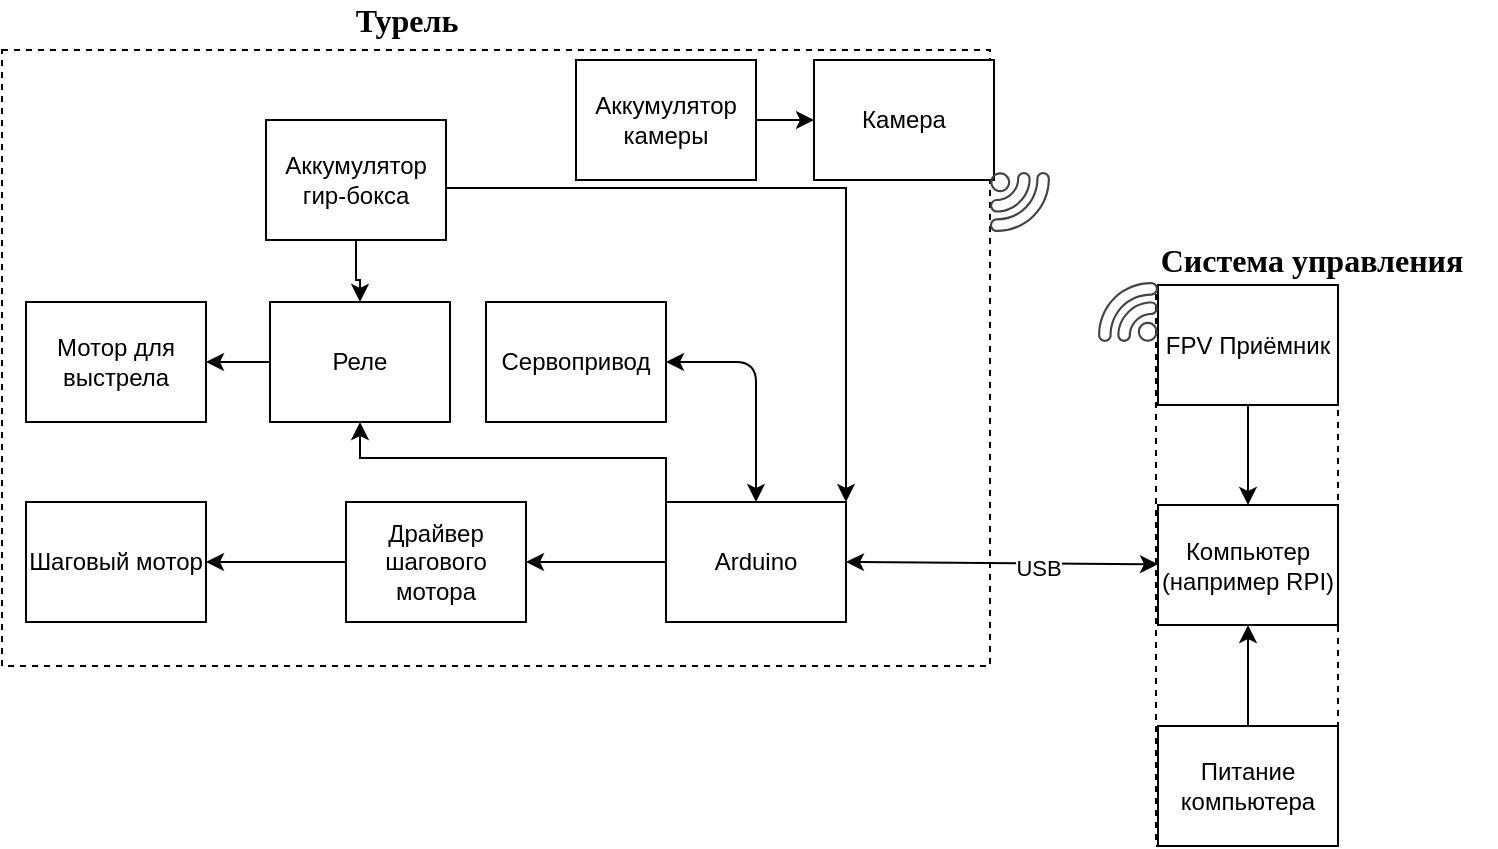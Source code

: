 <mxfile version="14.4.3" type="device"><diagram id="rgr_ggMDqa0CBYAi4XXZ" name="Page-1"><mxGraphModel dx="981" dy="567" grid="0" gridSize="10" guides="1" tooltips="1" connect="1" arrows="1" fold="1" page="1" pageScale="1" pageWidth="827" pageHeight="1169" math="0" shadow="0"><root><mxCell id="0"/><mxCell id="1" parent="0"/><mxCell id="A-BF0UujvZgVLAS8JFkz-48" value="" style="rounded=0;whiteSpace=wrap;html=1;dashed=1;" parent="1" vertex="1"><mxGeometry x="648" y="428" width="91" height="277" as="geometry"/></mxCell><mxCell id="A-BF0UujvZgVLAS8JFkz-47" value="" style="rounded=0;whiteSpace=wrap;html=1;dashed=1;" parent="1" vertex="1"><mxGeometry x="71" y="307" width="494" height="308" as="geometry"/></mxCell><mxCell id="6oglmZXDybSKQYADPyGO-2" value="" style="rounded=0;whiteSpace=wrap;html=1;" parent="1" vertex="1"><mxGeometry x="313" y="433" width="90" height="60" as="geometry"/></mxCell><mxCell id="6oglmZXDybSKQYADPyGO-3" value="Сервопривод" style="text;html=1;strokeColor=none;fillColor=none;align=center;verticalAlign=middle;whiteSpace=wrap;rounded=0;" parent="1" vertex="1"><mxGeometry x="313" y="433" width="90" height="60" as="geometry"/></mxCell><mxCell id="6oglmZXDybSKQYADPyGO-6" value="" style="rounded=0;whiteSpace=wrap;html=1;" parent="1" vertex="1"><mxGeometry x="403" y="533" width="90" height="60" as="geometry"/></mxCell><mxCell id="A-BF0UujvZgVLAS8JFkz-56" style="edgeStyle=orthogonalEdgeStyle;rounded=0;orthogonalLoop=1;jettySize=auto;html=1;entryX=0.5;entryY=1;entryDx=0;entryDy=0;" parent="1" source="6oglmZXDybSKQYADPyGO-10" target="A-BF0UujvZgVLAS8JFkz-53" edge="1"><mxGeometry relative="1" as="geometry"><Array as="points"><mxPoint x="403" y="511"/><mxPoint x="250" y="511"/></Array></mxGeometry></mxCell><mxCell id="6oglmZXDybSKQYADPyGO-10" value="Arduino" style="text;html=1;strokeColor=none;fillColor=none;align=center;verticalAlign=middle;whiteSpace=wrap;rounded=0;" parent="1" vertex="1"><mxGeometry x="403" y="533" width="90" height="60" as="geometry"/></mxCell><mxCell id="6oglmZXDybSKQYADPyGO-12" value="" style="rounded=0;whiteSpace=wrap;html=1;" parent="1" vertex="1"><mxGeometry x="243" y="533" width="90" height="60" as="geometry"/></mxCell><mxCell id="6oglmZXDybSKQYADPyGO-14" value="Драйвер шагового мотора" style="text;html=1;strokeColor=none;fillColor=none;align=center;verticalAlign=middle;whiteSpace=wrap;rounded=0;" parent="1" vertex="1"><mxGeometry x="243" y="533" width="90" height="60" as="geometry"/></mxCell><mxCell id="6oglmZXDybSKQYADPyGO-21" value="" style="endArrow=classic;startArrow=classic;html=1;exitX=1;exitY=0.5;exitDx=0;exitDy=0;entryX=0.5;entryY=0;entryDx=0;entryDy=0;" parent="1" target="6oglmZXDybSKQYADPyGO-10" edge="1"><mxGeometry width="50" height="50" relative="1" as="geometry"><mxPoint x="403" y="463" as="sourcePoint"/><mxPoint x="243" y="613" as="targetPoint"/><Array as="points"><mxPoint x="448" y="463"/></Array></mxGeometry></mxCell><mxCell id="6oglmZXDybSKQYADPyGO-23" value="" style="rounded=0;whiteSpace=wrap;html=1;" parent="1" vertex="1"><mxGeometry x="83" y="533" width="90" height="60" as="geometry"/></mxCell><mxCell id="6oglmZXDybSKQYADPyGO-25" value="Шаговый мотор" style="text;html=1;strokeColor=none;fillColor=none;align=center;verticalAlign=middle;whiteSpace=wrap;rounded=0;" parent="1" vertex="1"><mxGeometry x="83" y="533" width="90" height="60" as="geometry"/></mxCell><mxCell id="A-BF0UujvZgVLAS8JFkz-1" value="" style="rounded=0;whiteSpace=wrap;html=1;" parent="1" vertex="1"><mxGeometry x="477" y="312" width="90" height="60" as="geometry"/></mxCell><mxCell id="A-BF0UujvZgVLAS8JFkz-2" value="Камера" style="text;html=1;strokeColor=none;fillColor=none;align=center;verticalAlign=middle;whiteSpace=wrap;rounded=0;" parent="1" vertex="1"><mxGeometry x="477" y="312" width="90" height="60" as="geometry"/></mxCell><mxCell id="A-BF0UujvZgVLAS8JFkz-41" style="edgeStyle=orthogonalEdgeStyle;rounded=0;orthogonalLoop=1;jettySize=auto;html=1;entryX=1;entryY=0;entryDx=0;entryDy=0;" parent="1" source="A-BF0UujvZgVLAS8JFkz-3" target="6oglmZXDybSKQYADPyGO-10" edge="1"><mxGeometry relative="1" as="geometry"><Array as="points"><mxPoint x="493" y="376"/></Array></mxGeometry></mxCell><mxCell id="A-BF0UujvZgVLAS8JFkz-57" style="edgeStyle=orthogonalEdgeStyle;rounded=0;orthogonalLoop=1;jettySize=auto;html=1;entryX=0.5;entryY=0;entryDx=0;entryDy=0;" parent="1" source="A-BF0UujvZgVLAS8JFkz-3" target="A-BF0UujvZgVLAS8JFkz-53" edge="1"><mxGeometry relative="1" as="geometry"/></mxCell><mxCell id="A-BF0UujvZgVLAS8JFkz-3" value="Аккумулятор гир-бокса" style="rounded=0;whiteSpace=wrap;html=1;" parent="1" vertex="1"><mxGeometry x="203" y="342" width="90" height="60" as="geometry"/></mxCell><mxCell id="A-BF0UujvZgVLAS8JFkz-10" value="" style="endArrow=classic;startArrow=classic;html=1;exitX=1;exitY=0.5;exitDx=0;exitDy=0;" parent="1" source="6oglmZXDybSKQYADPyGO-10" target="A-BF0UujvZgVLAS8JFkz-11" edge="1"><mxGeometry width="50" height="50" relative="1" as="geometry"><mxPoint x="323" y="573" as="sourcePoint"/><mxPoint x="553" y="563" as="targetPoint"/></mxGeometry></mxCell><mxCell id="A-BF0UujvZgVLAS8JFkz-70" value="USB" style="edgeLabel;html=1;align=center;verticalAlign=middle;resizable=0;points=[];" parent="A-BF0UujvZgVLAS8JFkz-10" vertex="1" connectable="0"><mxGeometry x="0.222" y="-2" relative="1" as="geometry"><mxPoint as="offset"/></mxGeometry></mxCell><mxCell id="A-BF0UujvZgVLAS8JFkz-11" value="Компьютер (например RPI)" style="rounded=0;whiteSpace=wrap;html=1;" parent="1" vertex="1"><mxGeometry x="649" y="534.5" width="90" height="60" as="geometry"/></mxCell><mxCell id="A-BF0UujvZgVLAS8JFkz-27" value="" style="rounded=0;whiteSpace=wrap;html=1;" parent="1" vertex="1"><mxGeometry x="649" y="424.5" width="90" height="60" as="geometry"/></mxCell><mxCell id="A-BF0UujvZgVLAS8JFkz-28" value="" style="pointerEvents=1;shadow=0;dashed=0;html=1;strokeColor=none;fillColor=#434445;aspect=fixed;labelPosition=center;verticalLabelPosition=bottom;verticalAlign=top;align=center;outlineConnect=0;shape=mxgraph.vvd.wi_fi;direction=south;" parent="1" vertex="1"><mxGeometry x="565" y="368" width="30" height="30" as="geometry"/></mxCell><mxCell id="A-BF0UujvZgVLAS8JFkz-29" value="" style="pointerEvents=1;shadow=0;dashed=0;html=1;strokeColor=none;fillColor=#434445;aspect=fixed;labelPosition=center;verticalLabelPosition=bottom;verticalAlign=top;align=center;outlineConnect=0;shape=mxgraph.vvd.wi_fi;direction=north;" parent="1" vertex="1"><mxGeometry x="619" y="423" width="30" height="30" as="geometry"/></mxCell><mxCell id="A-BF0UujvZgVLAS8JFkz-38" style="edgeStyle=orthogonalEdgeStyle;rounded=0;orthogonalLoop=1;jettySize=auto;html=1;" parent="1" source="A-BF0UujvZgVLAS8JFkz-30" target="A-BF0UujvZgVLAS8JFkz-11" edge="1"><mxGeometry relative="1" as="geometry"/></mxCell><mxCell id="A-BF0UujvZgVLAS8JFkz-30" value="FPV Приёмник" style="text;html=1;strokeColor=none;fillColor=none;align=center;verticalAlign=middle;whiteSpace=wrap;rounded=0;" parent="1" vertex="1"><mxGeometry x="649" y="424.5" width="90" height="60" as="geometry"/></mxCell><mxCell id="A-BF0UujvZgVLAS8JFkz-32" value="" style="endArrow=classic;html=1;exitX=0;exitY=0.5;exitDx=0;exitDy=0;entryX=1;entryY=0.5;entryDx=0;entryDy=0;" parent="1" source="6oglmZXDybSKQYADPyGO-10" target="6oglmZXDybSKQYADPyGO-14" edge="1"><mxGeometry width="50" height="50" relative="1" as="geometry"><mxPoint x="527" y="618" as="sourcePoint"/><mxPoint x="577" y="568" as="targetPoint"/></mxGeometry></mxCell><mxCell id="A-BF0UujvZgVLAS8JFkz-34" value="" style="endArrow=classic;html=1;exitX=0;exitY=0.5;exitDx=0;exitDy=0;entryX=1;entryY=0.5;entryDx=0;entryDy=0;" parent="1" source="6oglmZXDybSKQYADPyGO-14" target="6oglmZXDybSKQYADPyGO-25" edge="1"><mxGeometry width="50" height="50" relative="1" as="geometry"><mxPoint x="413" y="573" as="sourcePoint"/><mxPoint x="343" y="573" as="targetPoint"/></mxGeometry></mxCell><mxCell id="A-BF0UujvZgVLAS8JFkz-45" style="edgeStyle=orthogonalEdgeStyle;rounded=0;orthogonalLoop=1;jettySize=auto;html=1;entryX=0.5;entryY=1;entryDx=0;entryDy=0;" parent="1" source="A-BF0UujvZgVLAS8JFkz-44" target="A-BF0UujvZgVLAS8JFkz-11" edge="1"><mxGeometry relative="1" as="geometry"/></mxCell><mxCell id="A-BF0UujvZgVLAS8JFkz-44" value="Питание компьютера" style="rounded=0;whiteSpace=wrap;html=1;" parent="1" vertex="1"><mxGeometry x="649" y="645" width="90" height="60" as="geometry"/></mxCell><mxCell id="A-BF0UujvZgVLAS8JFkz-50" value="&lt;b&gt;&lt;font face=&quot;Comic Sans MS&quot; style=&quot;font-size: 16px&quot;&gt;Турель&lt;/font&gt;&lt;/b&gt;" style="text;html=1;strokeColor=none;fillColor=none;align=center;verticalAlign=middle;whiteSpace=wrap;rounded=0;dashed=1;" parent="1" vertex="1"><mxGeometry x="201" y="282" width="145" height="20" as="geometry"/></mxCell><mxCell id="A-BF0UujvZgVLAS8JFkz-52" value="Мотор для выстрела" style="rounded=0;whiteSpace=wrap;html=1;" parent="1" vertex="1"><mxGeometry x="83" y="433" width="90" height="60" as="geometry"/></mxCell><mxCell id="A-BF0UujvZgVLAS8JFkz-55" style="edgeStyle=orthogonalEdgeStyle;rounded=0;orthogonalLoop=1;jettySize=auto;html=1;" parent="1" source="A-BF0UujvZgVLAS8JFkz-53" target="A-BF0UujvZgVLAS8JFkz-52" edge="1"><mxGeometry relative="1" as="geometry"/></mxCell><mxCell id="A-BF0UujvZgVLAS8JFkz-53" value="Реле" style="rounded=0;whiteSpace=wrap;html=1;" parent="1" vertex="1"><mxGeometry x="205" y="433" width="90" height="60" as="geometry"/></mxCell><mxCell id="A-BF0UujvZgVLAS8JFkz-69" style="edgeStyle=orthogonalEdgeStyle;rounded=0;orthogonalLoop=1;jettySize=auto;html=1;entryX=0;entryY=0.5;entryDx=0;entryDy=0;" parent="1" source="A-BF0UujvZgVLAS8JFkz-68" target="A-BF0UujvZgVLAS8JFkz-2" edge="1"><mxGeometry relative="1" as="geometry"/></mxCell><mxCell id="A-BF0UujvZgVLAS8JFkz-68" value="Аккумулятор камеры" style="rounded=0;whiteSpace=wrap;html=1;" parent="1" vertex="1"><mxGeometry x="358" y="312" width="90" height="60" as="geometry"/></mxCell><mxCell id="A-BF0UujvZgVLAS8JFkz-72" value="&lt;b&gt;&lt;font face=&quot;Comic Sans MS&quot; style=&quot;font-size: 16px&quot;&gt;Система управления&lt;/font&gt;&lt;/b&gt;" style="text;html=1;strokeColor=none;fillColor=none;align=center;verticalAlign=middle;whiteSpace=wrap;rounded=0;dashed=1;" parent="1" vertex="1"><mxGeometry x="634" y="402" width="184" height="20" as="geometry"/></mxCell></root></mxGraphModel></diagram></mxfile>